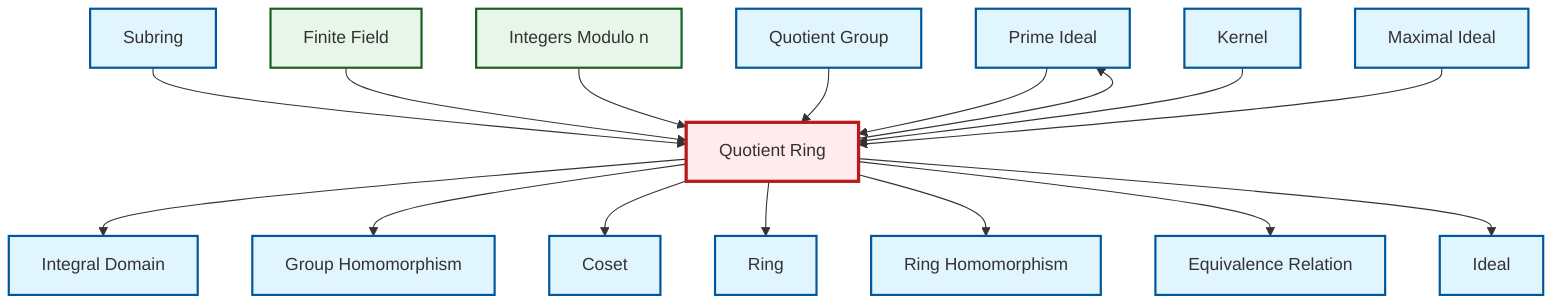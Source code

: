 graph TD
    classDef definition fill:#e1f5fe,stroke:#01579b,stroke-width:2px
    classDef theorem fill:#f3e5f5,stroke:#4a148c,stroke-width:2px
    classDef axiom fill:#fff3e0,stroke:#e65100,stroke-width:2px
    classDef example fill:#e8f5e9,stroke:#1b5e20,stroke-width:2px
    classDef current fill:#ffebee,stroke:#b71c1c,stroke-width:3px
    def-ring["Ring"]:::definition
    def-integral-domain["Integral Domain"]:::definition
    def-prime-ideal["Prime Ideal"]:::definition
    def-quotient-group["Quotient Group"]:::definition
    def-subring["Subring"]:::definition
    ex-quotient-integers-mod-n["Integers Modulo n"]:::example
    def-coset["Coset"]:::definition
    def-quotient-ring["Quotient Ring"]:::definition
    def-maximal-ideal["Maximal Ideal"]:::definition
    ex-finite-field["Finite Field"]:::example
    def-ideal["Ideal"]:::definition
    def-kernel["Kernel"]:::definition
    def-homomorphism["Group Homomorphism"]:::definition
    def-equivalence-relation["Equivalence Relation"]:::definition
    def-ring-homomorphism["Ring Homomorphism"]:::definition
    def-quotient-ring --> def-integral-domain
    def-quotient-ring --> def-homomorphism
    def-subring --> def-quotient-ring
    ex-finite-field --> def-quotient-ring
    def-prime-ideal --> def-quotient-ring
    ex-quotient-integers-mod-n --> def-quotient-ring
    def-quotient-ring --> def-coset
    def-quotient-ring --> def-ring
    def-quotient-group --> def-quotient-ring
    def-kernel --> def-quotient-ring
    def-maximal-ideal --> def-quotient-ring
    def-quotient-ring --> def-ring-homomorphism
    def-quotient-ring --> def-equivalence-relation
    def-quotient-ring --> def-prime-ideal
    def-quotient-ring --> def-ideal
    class def-quotient-ring current